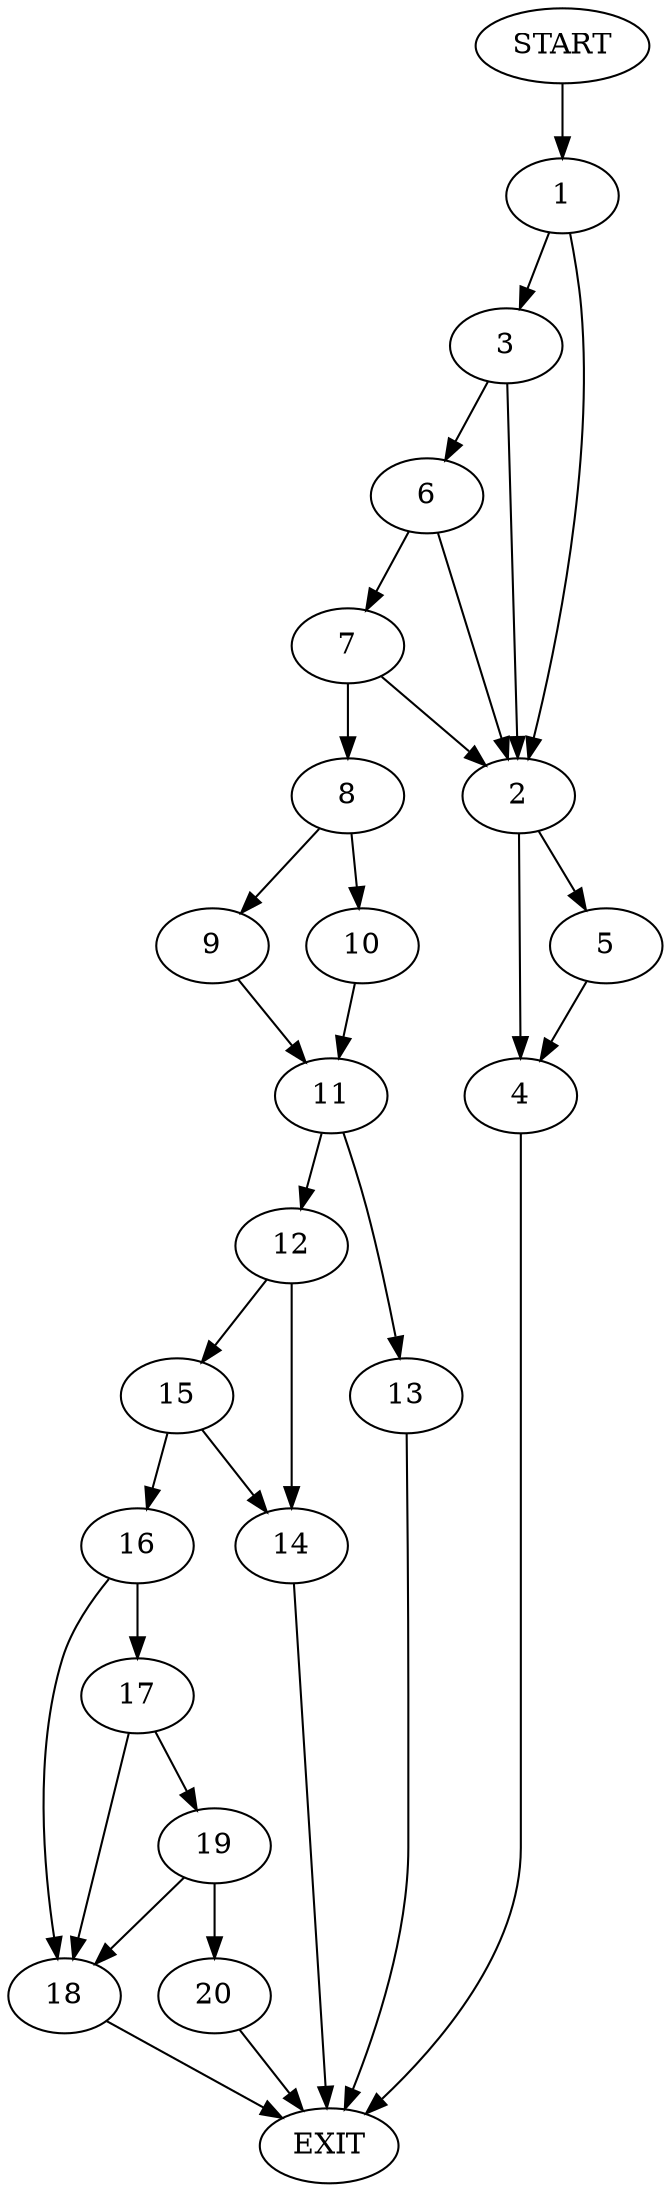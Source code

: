 digraph {
0 [label="START"]
21 [label="EXIT"]
0 -> 1
1 -> 2
1 -> 3
2 -> 4
2 -> 5
3 -> 6
3 -> 2
6 -> 7
6 -> 2
7 -> 8
7 -> 2
8 -> 9
8 -> 10
5 -> 4
4 -> 21
10 -> 11
9 -> 11
11 -> 12
11 -> 13
13 -> 21
12 -> 14
12 -> 15
15 -> 16
15 -> 14
14 -> 21
16 -> 17
16 -> 18
18 -> 21
17 -> 18
17 -> 19
19 -> 18
19 -> 20
20 -> 21
}
